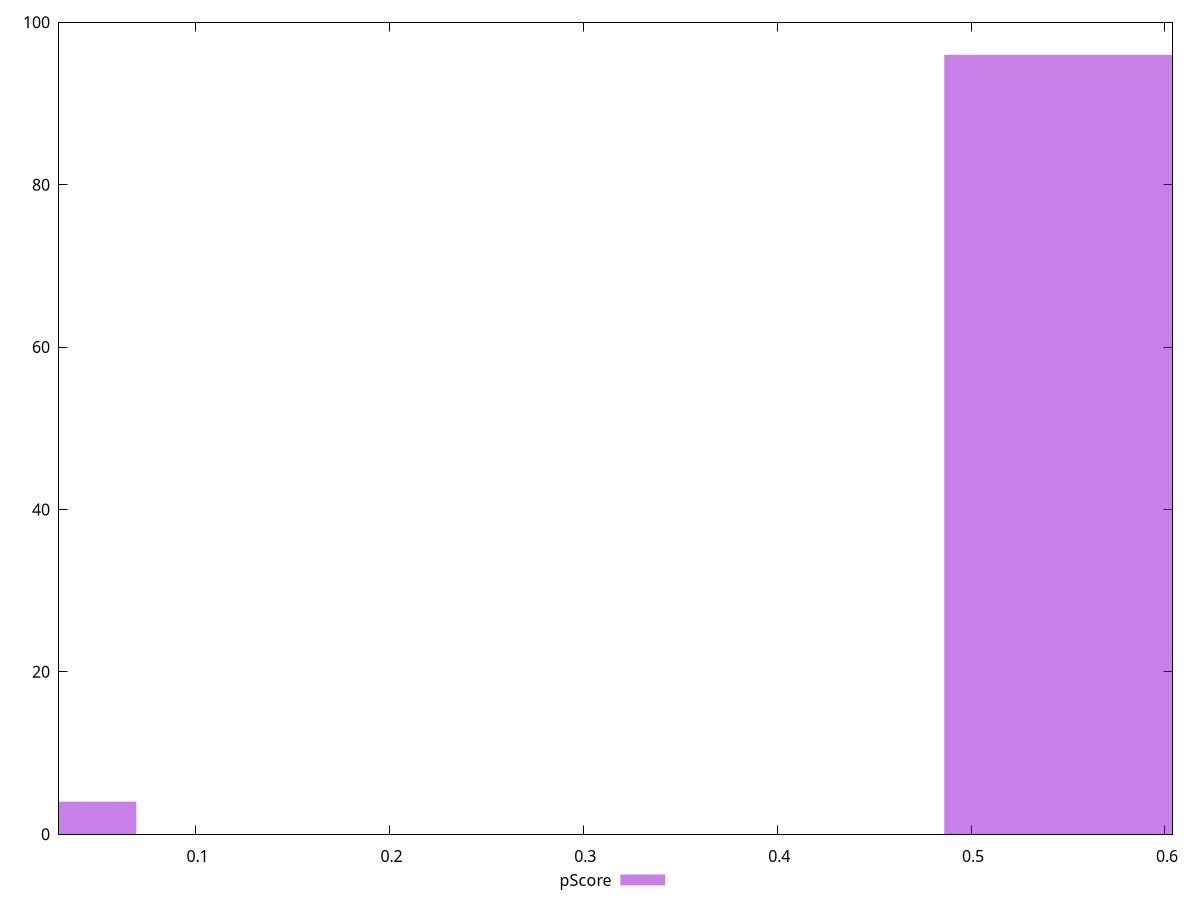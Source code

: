 reset

$pScore <<EOF
0.5556300358721855 96
0 4
EOF

set key outside below
set boxwidth 0.13890750896804638
set xrange [0.029553739973128323:0.6039287524134358]
set yrange [0:100]
set trange [0:100]
set style fill transparent solid 0.5 noborder
set terminal svg size 640, 490 enhanced background rgb 'white'
set output "report_00011_2021-02-09T10:53:21.242Z/cumulative-layout-shift/samples/pages+cached+noadtech+nomedia+nocss/pScore/histogram.svg"

plot $pScore title "pScore" with boxes

reset
